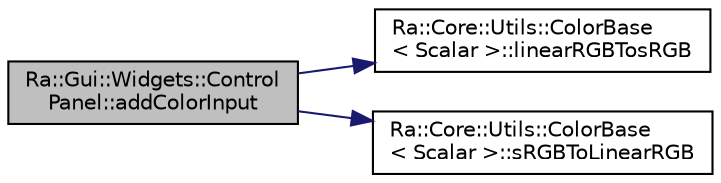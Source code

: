 digraph "Ra::Gui::Widgets::ControlPanel::addColorInput"
{
 // INTERACTIVE_SVG=YES
 // LATEX_PDF_SIZE
  edge [fontname="Helvetica",fontsize="10",labelfontname="Helvetica",labelfontsize="10"];
  node [fontname="Helvetica",fontsize="10",shape=record];
  rankdir="LR";
  Node1 [label="Ra::Gui::Widgets::Control\lPanel::addColorInput",height=0.2,width=0.4,color="black", fillcolor="grey75", style="filled", fontcolor="black",tooltip=" "];
  Node1 -> Node2 [color="midnightblue",fontsize="10",style="solid",fontname="Helvetica"];
  Node2 [label="Ra::Core::Utils::ColorBase\l\< Scalar \>::linearRGBTosRGB",height=0.2,width=0.4,color="black", fillcolor="white", style="filled",URL="$classRa_1_1Core_1_1Utils_1_1ColorBase.html#a2a69bad748649d27a7b04eaed0d358e7",tooltip="convert the color expressed in linear RGB color space to sRGB"];
  Node1 -> Node3 [color="midnightblue",fontsize="10",style="solid",fontname="Helvetica"];
  Node3 [label="Ra::Core::Utils::ColorBase\l\< Scalar \>::sRGBToLinearRGB",height=0.2,width=0.4,color="black", fillcolor="white", style="filled",URL="$classRa_1_1Core_1_1Utils_1_1ColorBase.html#a1a40d28bf57c428ea99ed917894f836f",tooltip="convert the color expressed in sRGB color space to linear RGB"];
}
